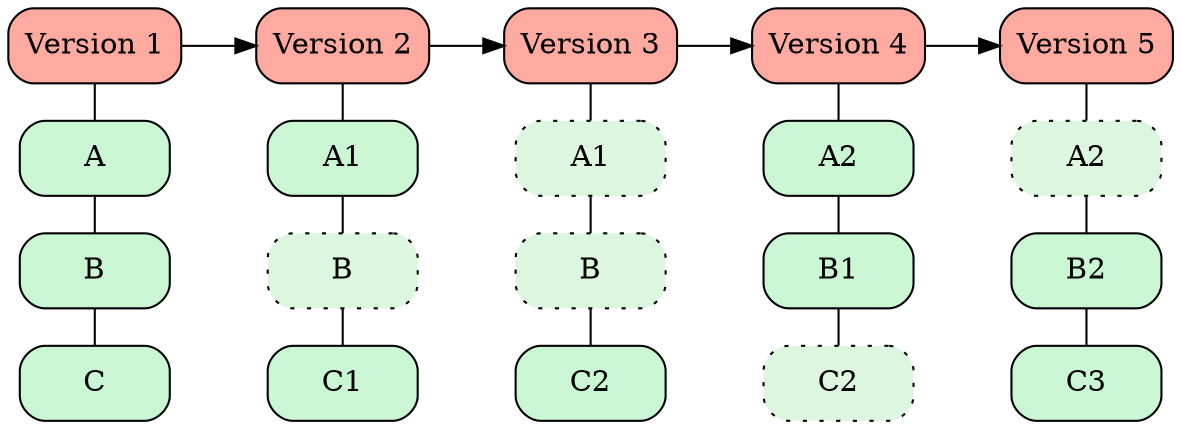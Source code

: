 digraph G {
    rankdir=LR
    edge[dir=none]
    node [style="filled,rounded" shape="rect" fillcolor="#caf6d3" width=1]

    subgraph v1 {
        rank=same
        node [fillcolor="#caf6d3"]
        v1[fillcolor="#feaaa0" label="Version 1"]
        A
        B
        C

        v1 -> A -> B -> C
    }

    subgraph v2 {
        rank=same
        v2[fillcolor="#feaaa0" label="Version 2"]
        A1
        B_[label="B" style="filled,rounded,dotted" fillcolor="#ddf6e0"]
        C1

        v2 -> A1 -> B_ -> C1
    }

    subgraph v3 {
        rank=same
        v3[fillcolor="#feaaa0" label="Version 3"]
    
        A1_[label="A1" style="filled,rounded,dotted" fillcolor="#ddf6e0"]
        B__[label="B" style="filled,rounded,dotted" fillcolor="#ddf6e0"]
        C2
        
        v3 -> A1_ -> B__ -> C2
    }
    
    subgraph v4 {
        rank=same
        v4[fillcolor="#feaaa0" label="Version 4"]

        A2
        B1
        C2_[label="C2" style="filled,rounded,dotted" fillcolor="#ddf6e0"]

        v4 -> A2 -> B1 -> C2_
    }
    
    subgraph v5 {
        rank=same
        v5[fillcolor="#feaaa0" label="Version 5"]

        A2_[label="A2" style="filled,rounded,dotted" fillcolor="#ddf6e0"]
        B2
        C3

        v5 -> A2_ -> B2 -> C3
    }

    v1 -> v2 -> v3 -> v4 -> v5[dir=default]
}
